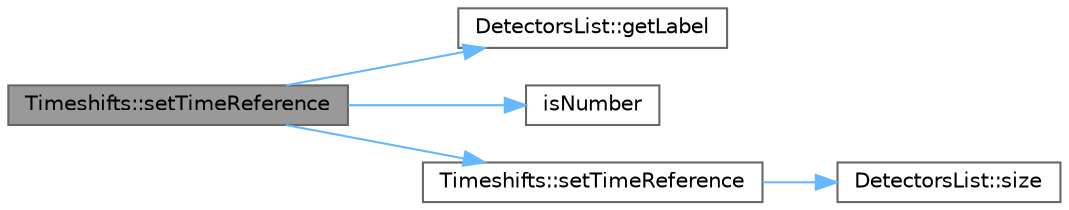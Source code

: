 digraph "Timeshifts::setTimeReference"
{
 // LATEX_PDF_SIZE
  bgcolor="transparent";
  edge [fontname=Helvetica,fontsize=10,labelfontname=Helvetica,labelfontsize=10];
  node [fontname=Helvetica,fontsize=10,shape=box,height=0.2,width=0.4];
  rankdir="LR";
  Node1 [id="Node000001",label="Timeshifts::setTimeReference",height=0.2,width=0.4,color="gray40", fillcolor="grey60", style="filled", fontcolor="black",tooltip=" "];
  Node1 -> Node2 [id="edge1_Node000001_Node000002",color="steelblue1",style="solid",tooltip=" "];
  Node2 [id="Node000002",label="DetectorsList::getLabel",height=0.2,width=0.4,color="grey40", fillcolor="white", style="filled",URL="$class_detectors_list.html#a16a925c773f6cc3850b19e554745a853",tooltip=" "];
  Node1 -> Node3 [id="edge2_Node000001_Node000003",color="steelblue1",style="solid",tooltip=" "];
  Node3 [id="Node000003",label="isNumber",height=0.2,width=0.4,color="grey40", fillcolor="white", style="filled",URL="$string__functions_8hpp.html#a4adaa91d1b90e1b97cc5fee8998e09b1",tooltip=" "];
  Node1 -> Node4 [id="edge3_Node000001_Node000004",color="steelblue1",style="solid",tooltip=" "];
  Node4 [id="Node000004",label="Timeshifts::setTimeReference",height=0.2,width=0.4,color="grey40", fillcolor="white", style="filled",URL="$class_timeshifts.html#a71eba781a7171b625085dbf7991b2c42",tooltip=" "];
  Node4 -> Node5 [id="edge4_Node000004_Node000005",color="steelblue1",style="solid",tooltip=" "];
  Node5 [id="Node000005",label="DetectorsList::size",height=0.2,width=0.4,color="grey40", fillcolor="white", style="filled",URL="$class_detectors_list.html#a3d19cc61707c1ab4edbb612504bb8002",tooltip=" "];
}
